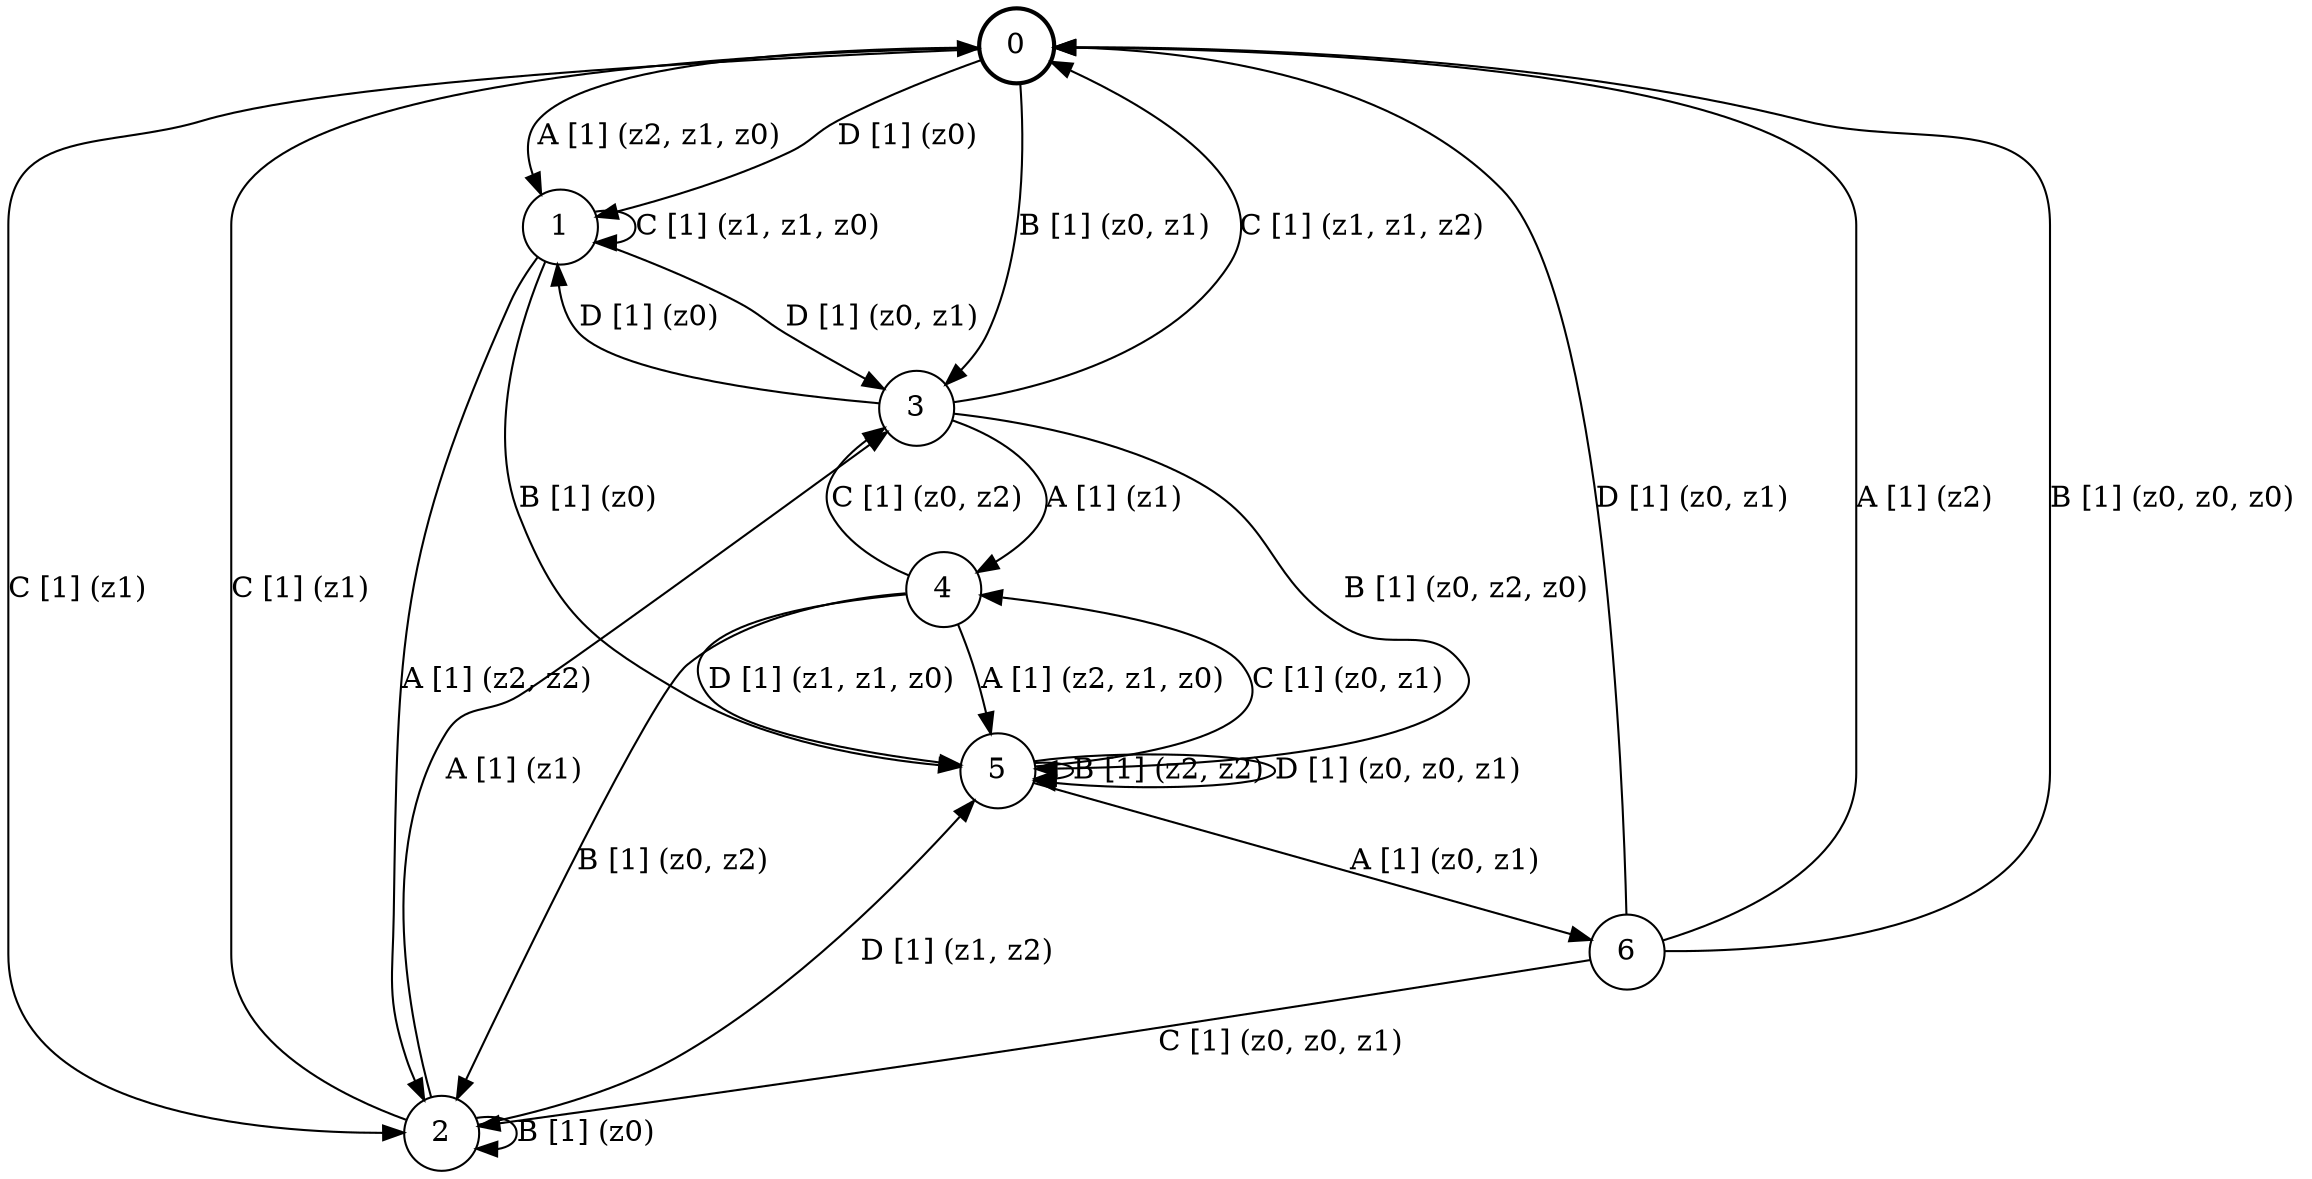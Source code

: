 # generated file, don't try to modify
# command: dot -Tpng <filename> > tree.png
digraph Automaton {
    node [shape = circle];
    0 [style = "bold"];
    0 -> 1 [label = "A [1] (z2, z1, z0) "];
    0 -> 3 [label = "B [1] (z0, z1) "];
    0 -> 2 [label = "C [1] (z1) "];
    0 -> 1 [label = "D [1] (z0) "];
    1 -> 2 [label = "A [1] (z2, z2) "];
    1 -> 5 [label = "B [1] (z0) "];
    1 -> 1 [label = "C [1] (z1, z1, z0) "];
    1 -> 3 [label = "D [1] (z0, z1) "];
    2 -> 3 [label = "A [1] (z1) "];
    2 -> 2 [label = "B [1] (z0) "];
    2 -> 0 [label = "C [1] (z1) "];
    2 -> 5 [label = "D [1] (z1, z2) "];
    3 -> 4 [label = "A [1] (z1) "];
    3 -> 5 [label = "B [1] (z0, z2, z0) "];
    3 -> 0 [label = "C [1] (z1, z1, z2) "];
    3 -> 1 [label = "D [1] (z0) "];
    4 -> 5 [label = "A [1] (z2, z1, z0) "];
    4 -> 2 [label = "B [1] (z0, z2) "];
    4 -> 3 [label = "C [1] (z0, z2) "];
    4 -> 5 [label = "D [1] (z1, z1, z0) "];
    5 -> 6 [label = "A [1] (z0, z1) "];
    5 -> 5 [label = "B [1] (z2, z2) "];
    5 -> 4 [label = "C [1] (z0, z1) "];
    5 -> 5 [label = "D [1] (z0, z0, z1) "];
    6 -> 0 [label = "A [1] (z2) "];
    6 -> 0 [label = "B [1] (z0, z0, z0) "];
    6 -> 2 [label = "C [1] (z0, z0, z1) "];
    6 -> 0 [label = "D [1] (z0, z1) "];
}
